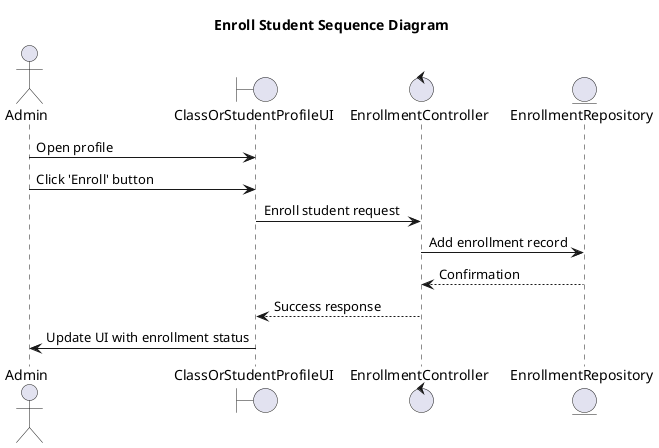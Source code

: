 @startuml EnrollStudent
title Enroll Student Sequence Diagram

actor Admin
boundary ClassOrStudentProfileUI
control EnrollmentController
entity EnrollmentRepository

Admin -> ClassOrStudentProfileUI : Open profile
Admin -> ClassOrStudentProfileUI : Click 'Enroll' button
ClassOrStudentProfileUI -> EnrollmentController : Enroll student request
EnrollmentController -> EnrollmentRepository : Add enrollment record
EnrollmentRepository --> EnrollmentController : Confirmation
EnrollmentController --> ClassOrStudentProfileUI : Success response
ClassOrStudentProfileUI -> Admin : Update UI with enrollment status

@enduml
